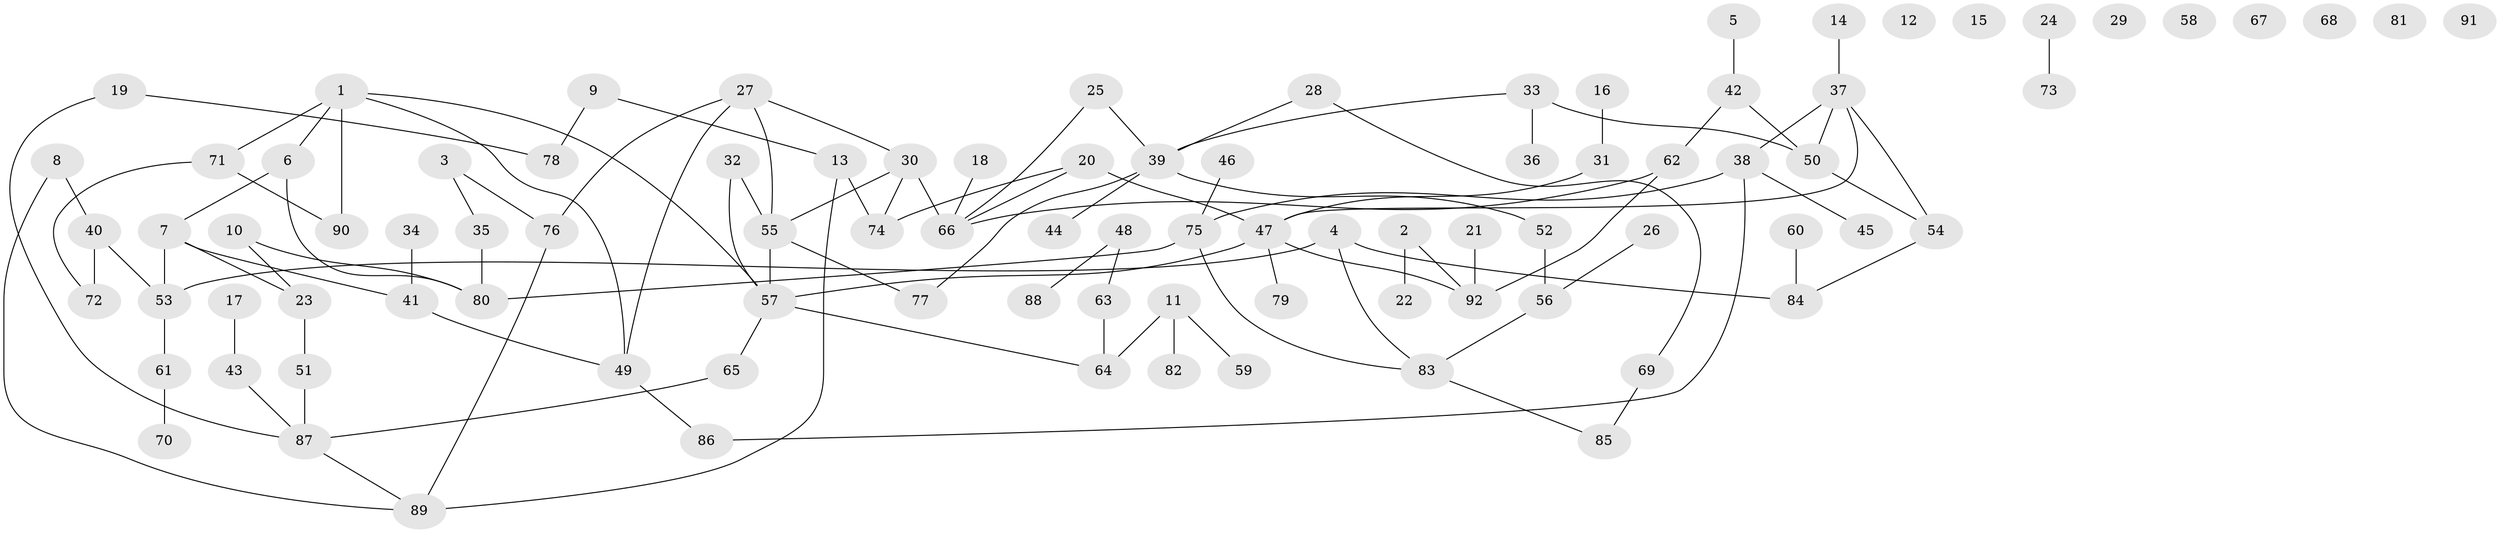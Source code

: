 // Generated by graph-tools (version 1.1) at 2025/33/03/09/25 02:33:42]
// undirected, 92 vertices, 108 edges
graph export_dot {
graph [start="1"]
  node [color=gray90,style=filled];
  1;
  2;
  3;
  4;
  5;
  6;
  7;
  8;
  9;
  10;
  11;
  12;
  13;
  14;
  15;
  16;
  17;
  18;
  19;
  20;
  21;
  22;
  23;
  24;
  25;
  26;
  27;
  28;
  29;
  30;
  31;
  32;
  33;
  34;
  35;
  36;
  37;
  38;
  39;
  40;
  41;
  42;
  43;
  44;
  45;
  46;
  47;
  48;
  49;
  50;
  51;
  52;
  53;
  54;
  55;
  56;
  57;
  58;
  59;
  60;
  61;
  62;
  63;
  64;
  65;
  66;
  67;
  68;
  69;
  70;
  71;
  72;
  73;
  74;
  75;
  76;
  77;
  78;
  79;
  80;
  81;
  82;
  83;
  84;
  85;
  86;
  87;
  88;
  89;
  90;
  91;
  92;
  1 -- 6;
  1 -- 49;
  1 -- 57;
  1 -- 71;
  1 -- 90;
  2 -- 22;
  2 -- 92;
  3 -- 35;
  3 -- 76;
  4 -- 53;
  4 -- 83;
  4 -- 84;
  5 -- 42;
  6 -- 7;
  6 -- 80;
  7 -- 23;
  7 -- 41;
  7 -- 53;
  8 -- 40;
  8 -- 89;
  9 -- 13;
  9 -- 78;
  10 -- 23;
  10 -- 80;
  11 -- 59;
  11 -- 64;
  11 -- 82;
  13 -- 74;
  13 -- 89;
  14 -- 37;
  16 -- 31;
  17 -- 43;
  18 -- 66;
  19 -- 78;
  19 -- 87;
  20 -- 47;
  20 -- 66;
  20 -- 74;
  21 -- 92;
  23 -- 51;
  24 -- 73;
  25 -- 39;
  25 -- 66;
  26 -- 56;
  27 -- 30;
  27 -- 49;
  27 -- 55;
  27 -- 76;
  28 -- 39;
  28 -- 69;
  30 -- 55;
  30 -- 66;
  30 -- 74;
  31 -- 47;
  32 -- 55;
  32 -- 57;
  33 -- 36;
  33 -- 39;
  33 -- 50;
  34 -- 41;
  35 -- 80;
  37 -- 38;
  37 -- 47;
  37 -- 50;
  37 -- 54;
  38 -- 45;
  38 -- 75;
  38 -- 86;
  39 -- 44;
  39 -- 52;
  39 -- 77;
  40 -- 53;
  40 -- 72;
  41 -- 49;
  42 -- 50;
  42 -- 62;
  43 -- 87;
  46 -- 75;
  47 -- 57;
  47 -- 79;
  47 -- 92;
  48 -- 63;
  48 -- 88;
  49 -- 86;
  50 -- 54;
  51 -- 87;
  52 -- 56;
  53 -- 61;
  54 -- 84;
  55 -- 57;
  55 -- 77;
  56 -- 83;
  57 -- 64;
  57 -- 65;
  60 -- 84;
  61 -- 70;
  62 -- 66;
  62 -- 92;
  63 -- 64;
  65 -- 87;
  69 -- 85;
  71 -- 72;
  71 -- 90;
  75 -- 80;
  75 -- 83;
  76 -- 89;
  83 -- 85;
  87 -- 89;
}
